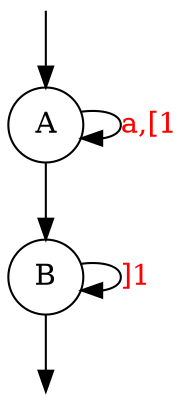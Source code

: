digraph {
    node [shape=circle]
    Q1 [style=invisible, height=0, width=0, fixedsize=true];
    Q0 [style=invisible, height=0, width=0, fixedsize=true]
    Q0 -> A
    A -> A [label="a,[1", fontcolor=red];
    A -> B 
    B -> B [label="]1", fontcolor=red];
    B -> Q1;
}